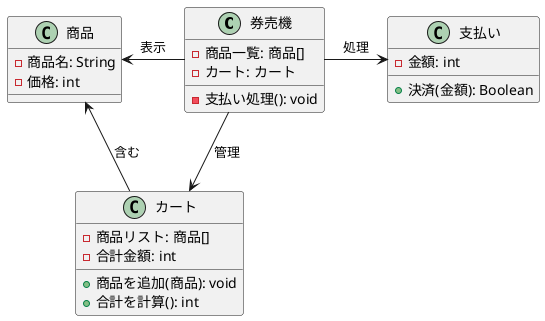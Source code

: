 @startuml 券売機
class 券売機 {
  - 商品一覧: 商品[]
  - カート: カート
  - 支払い処理(): void
}

class 商品 {
  - 商品名: String
  - 価格: int
}

class カート {
  - 商品リスト: 商品[]
  - 合計金額: int
  + 商品を追加(商品): void
  + 合計を計算(): int
}

class 支払い {
  - 金額: int
  + 決済(金額): Boolean
}

券売機 -left-> 商品 : "表示"
券売機 -down-> カート : "管理"
カート --> 商品 : "含む"
券売機 -right-> 支払い : "処理"
@enduml